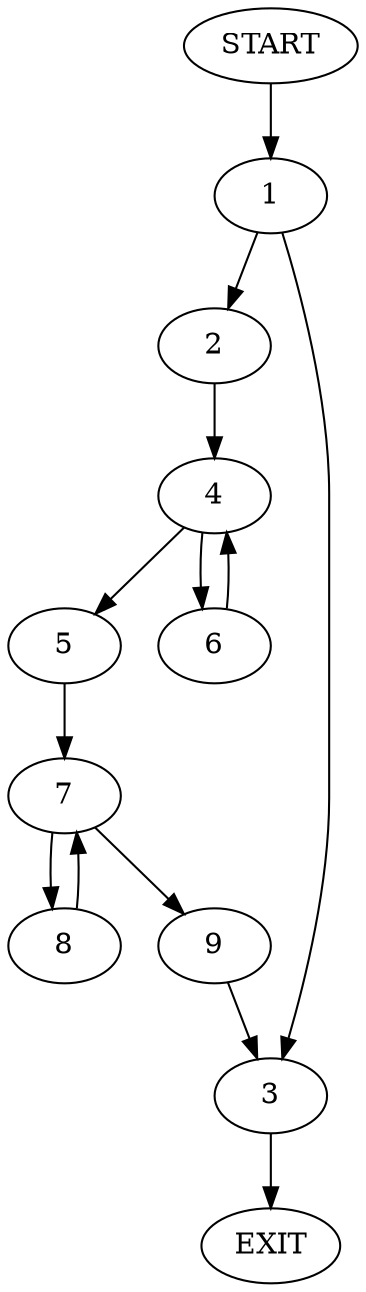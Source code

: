 digraph {
0 [label="START"]
10 [label="EXIT"]
0 -> 1
1 -> 2
1 -> 3
2 -> 4
3 -> 10
4 -> 5
4 -> 6
6 -> 4
5 -> 7
7 -> 8
7 -> 9
8 -> 7
9 -> 3
}
